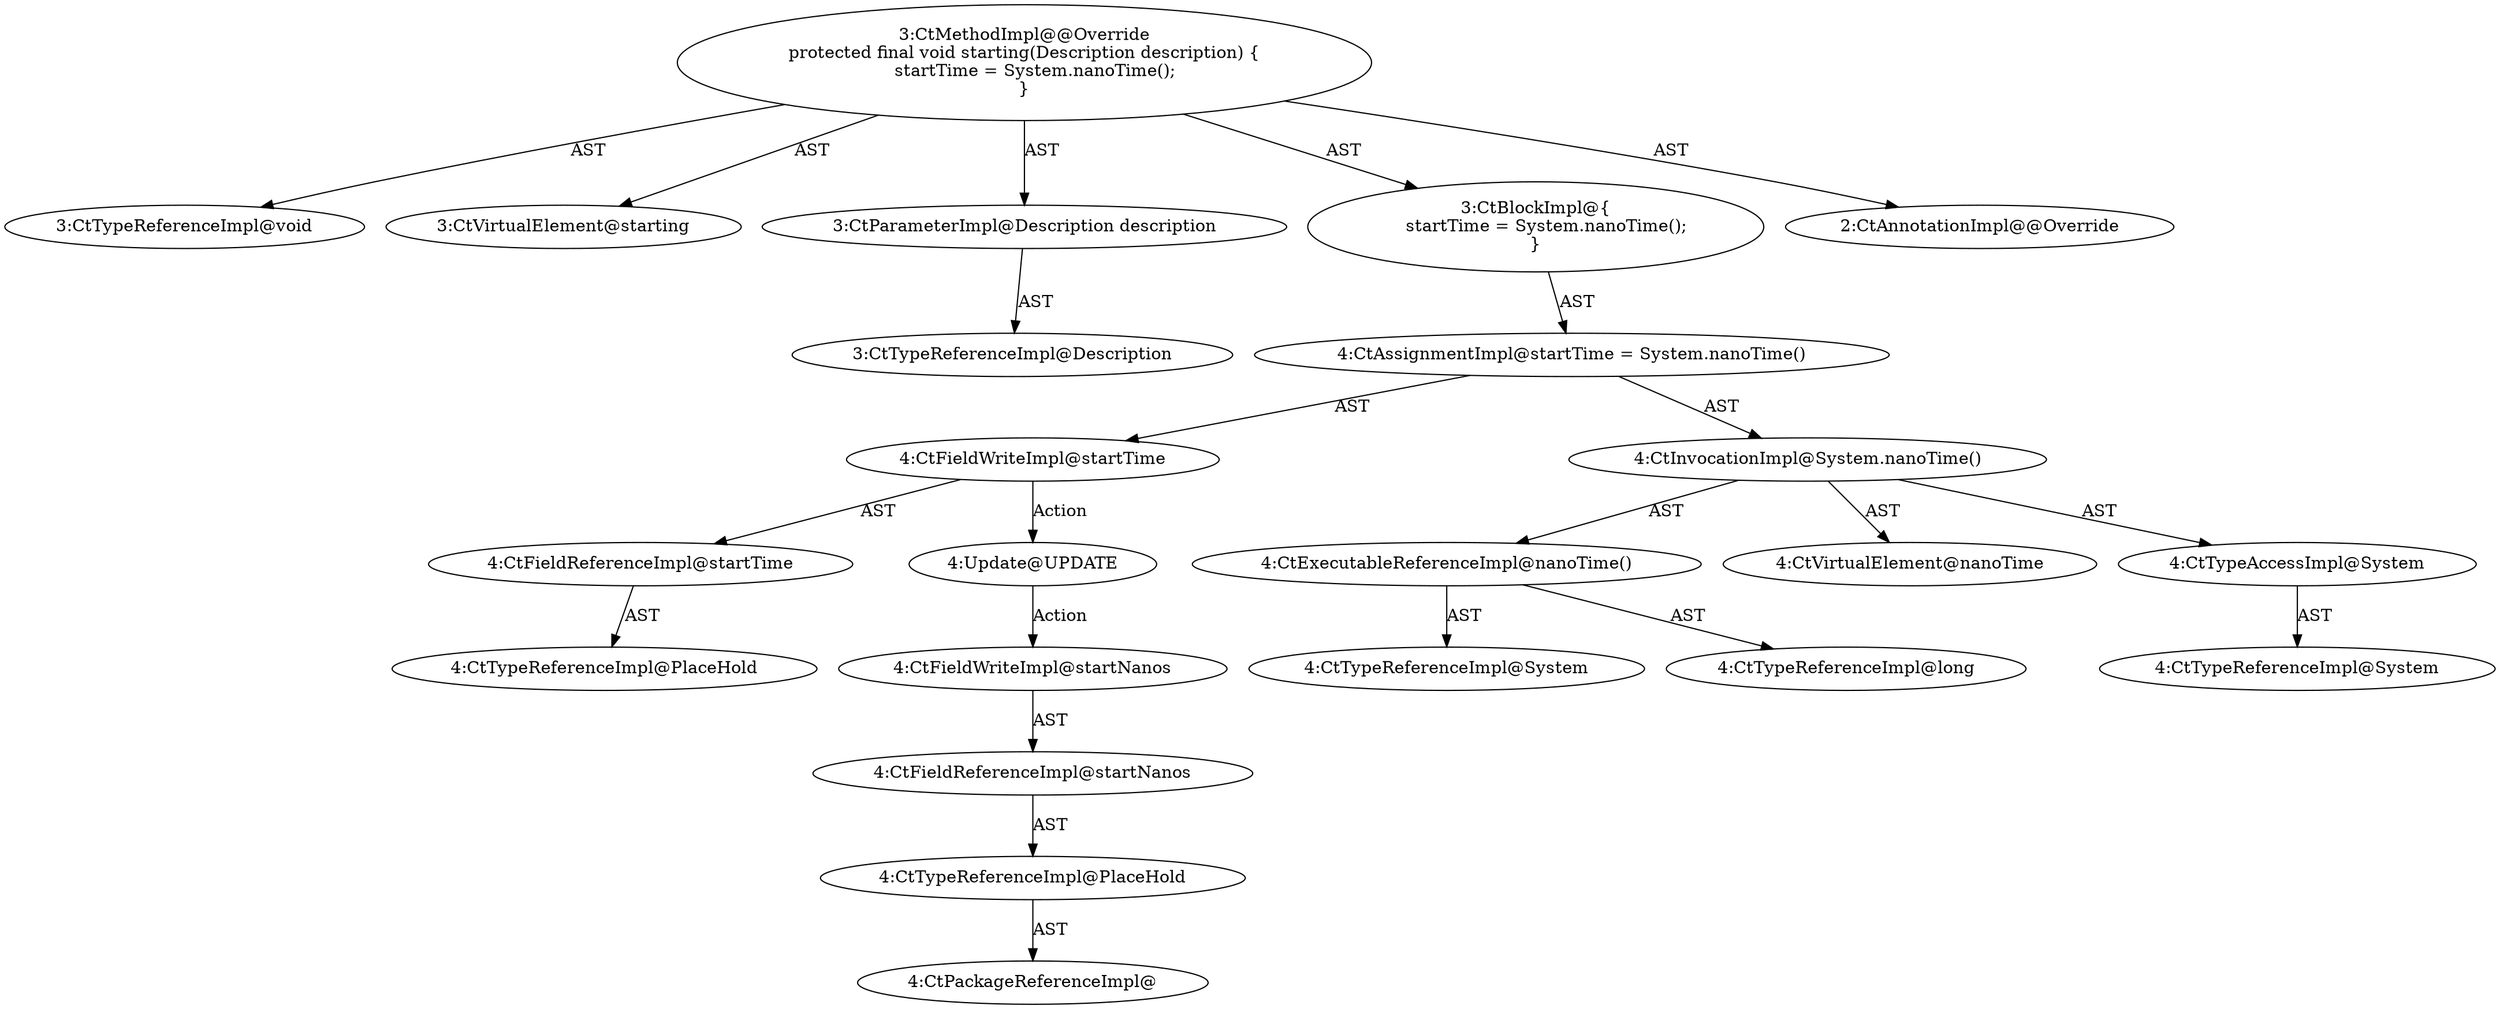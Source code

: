digraph "starting#?,Description" {
0 [label="3:CtTypeReferenceImpl@void" shape=ellipse]
1 [label="3:CtVirtualElement@starting" shape=ellipse]
2 [label="3:CtParameterImpl@Description description" shape=ellipse]
3 [label="3:CtTypeReferenceImpl@Description" shape=ellipse]
4 [label="4:CtFieldReferenceImpl@startTime" shape=ellipse]
5 [label="4:CtTypeReferenceImpl@PlaceHold" shape=ellipse]
6 [label="4:CtFieldWriteImpl@startTime" shape=ellipse]
7 [label="4:CtExecutableReferenceImpl@nanoTime()" shape=ellipse]
8 [label="4:CtTypeReferenceImpl@System" shape=ellipse]
9 [label="4:CtTypeReferenceImpl@long" shape=ellipse]
10 [label="4:CtVirtualElement@nanoTime" shape=ellipse]
11 [label="4:CtTypeAccessImpl@System" shape=ellipse]
12 [label="4:CtTypeReferenceImpl@System" shape=ellipse]
13 [label="4:CtInvocationImpl@System.nanoTime()" shape=ellipse]
14 [label="4:CtAssignmentImpl@startTime = System.nanoTime()" shape=ellipse]
15 [label="3:CtBlockImpl@\{
    startTime = System.nanoTime();
\}" shape=ellipse]
16 [label="3:CtMethodImpl@@Override
protected final void starting(Description description) \{
    startTime = System.nanoTime();
\}" shape=ellipse]
17 [label="2:CtAnnotationImpl@@Override" shape=ellipse]
18 [label="4:Update@UPDATE" shape=ellipse]
19 [label="4:CtPackageReferenceImpl@" shape=ellipse]
20 [label="4:CtTypeReferenceImpl@PlaceHold" shape=ellipse]
21 [label="4:CtFieldReferenceImpl@startNanos" shape=ellipse]
22 [label="4:CtFieldWriteImpl@startNanos" shape=ellipse]
2 -> 3 [label="AST"];
4 -> 5 [label="AST"];
6 -> 4 [label="AST"];
6 -> 18 [label="Action"];
7 -> 8 [label="AST"];
7 -> 9 [label="AST"];
11 -> 12 [label="AST"];
13 -> 10 [label="AST"];
13 -> 11 [label="AST"];
13 -> 7 [label="AST"];
14 -> 6 [label="AST"];
14 -> 13 [label="AST"];
15 -> 14 [label="AST"];
16 -> 1 [label="AST"];
16 -> 17 [label="AST"];
16 -> 0 [label="AST"];
16 -> 2 [label="AST"];
16 -> 15 [label="AST"];
18 -> 22 [label="Action"];
20 -> 19 [label="AST"];
21 -> 20 [label="AST"];
22 -> 21 [label="AST"];
}